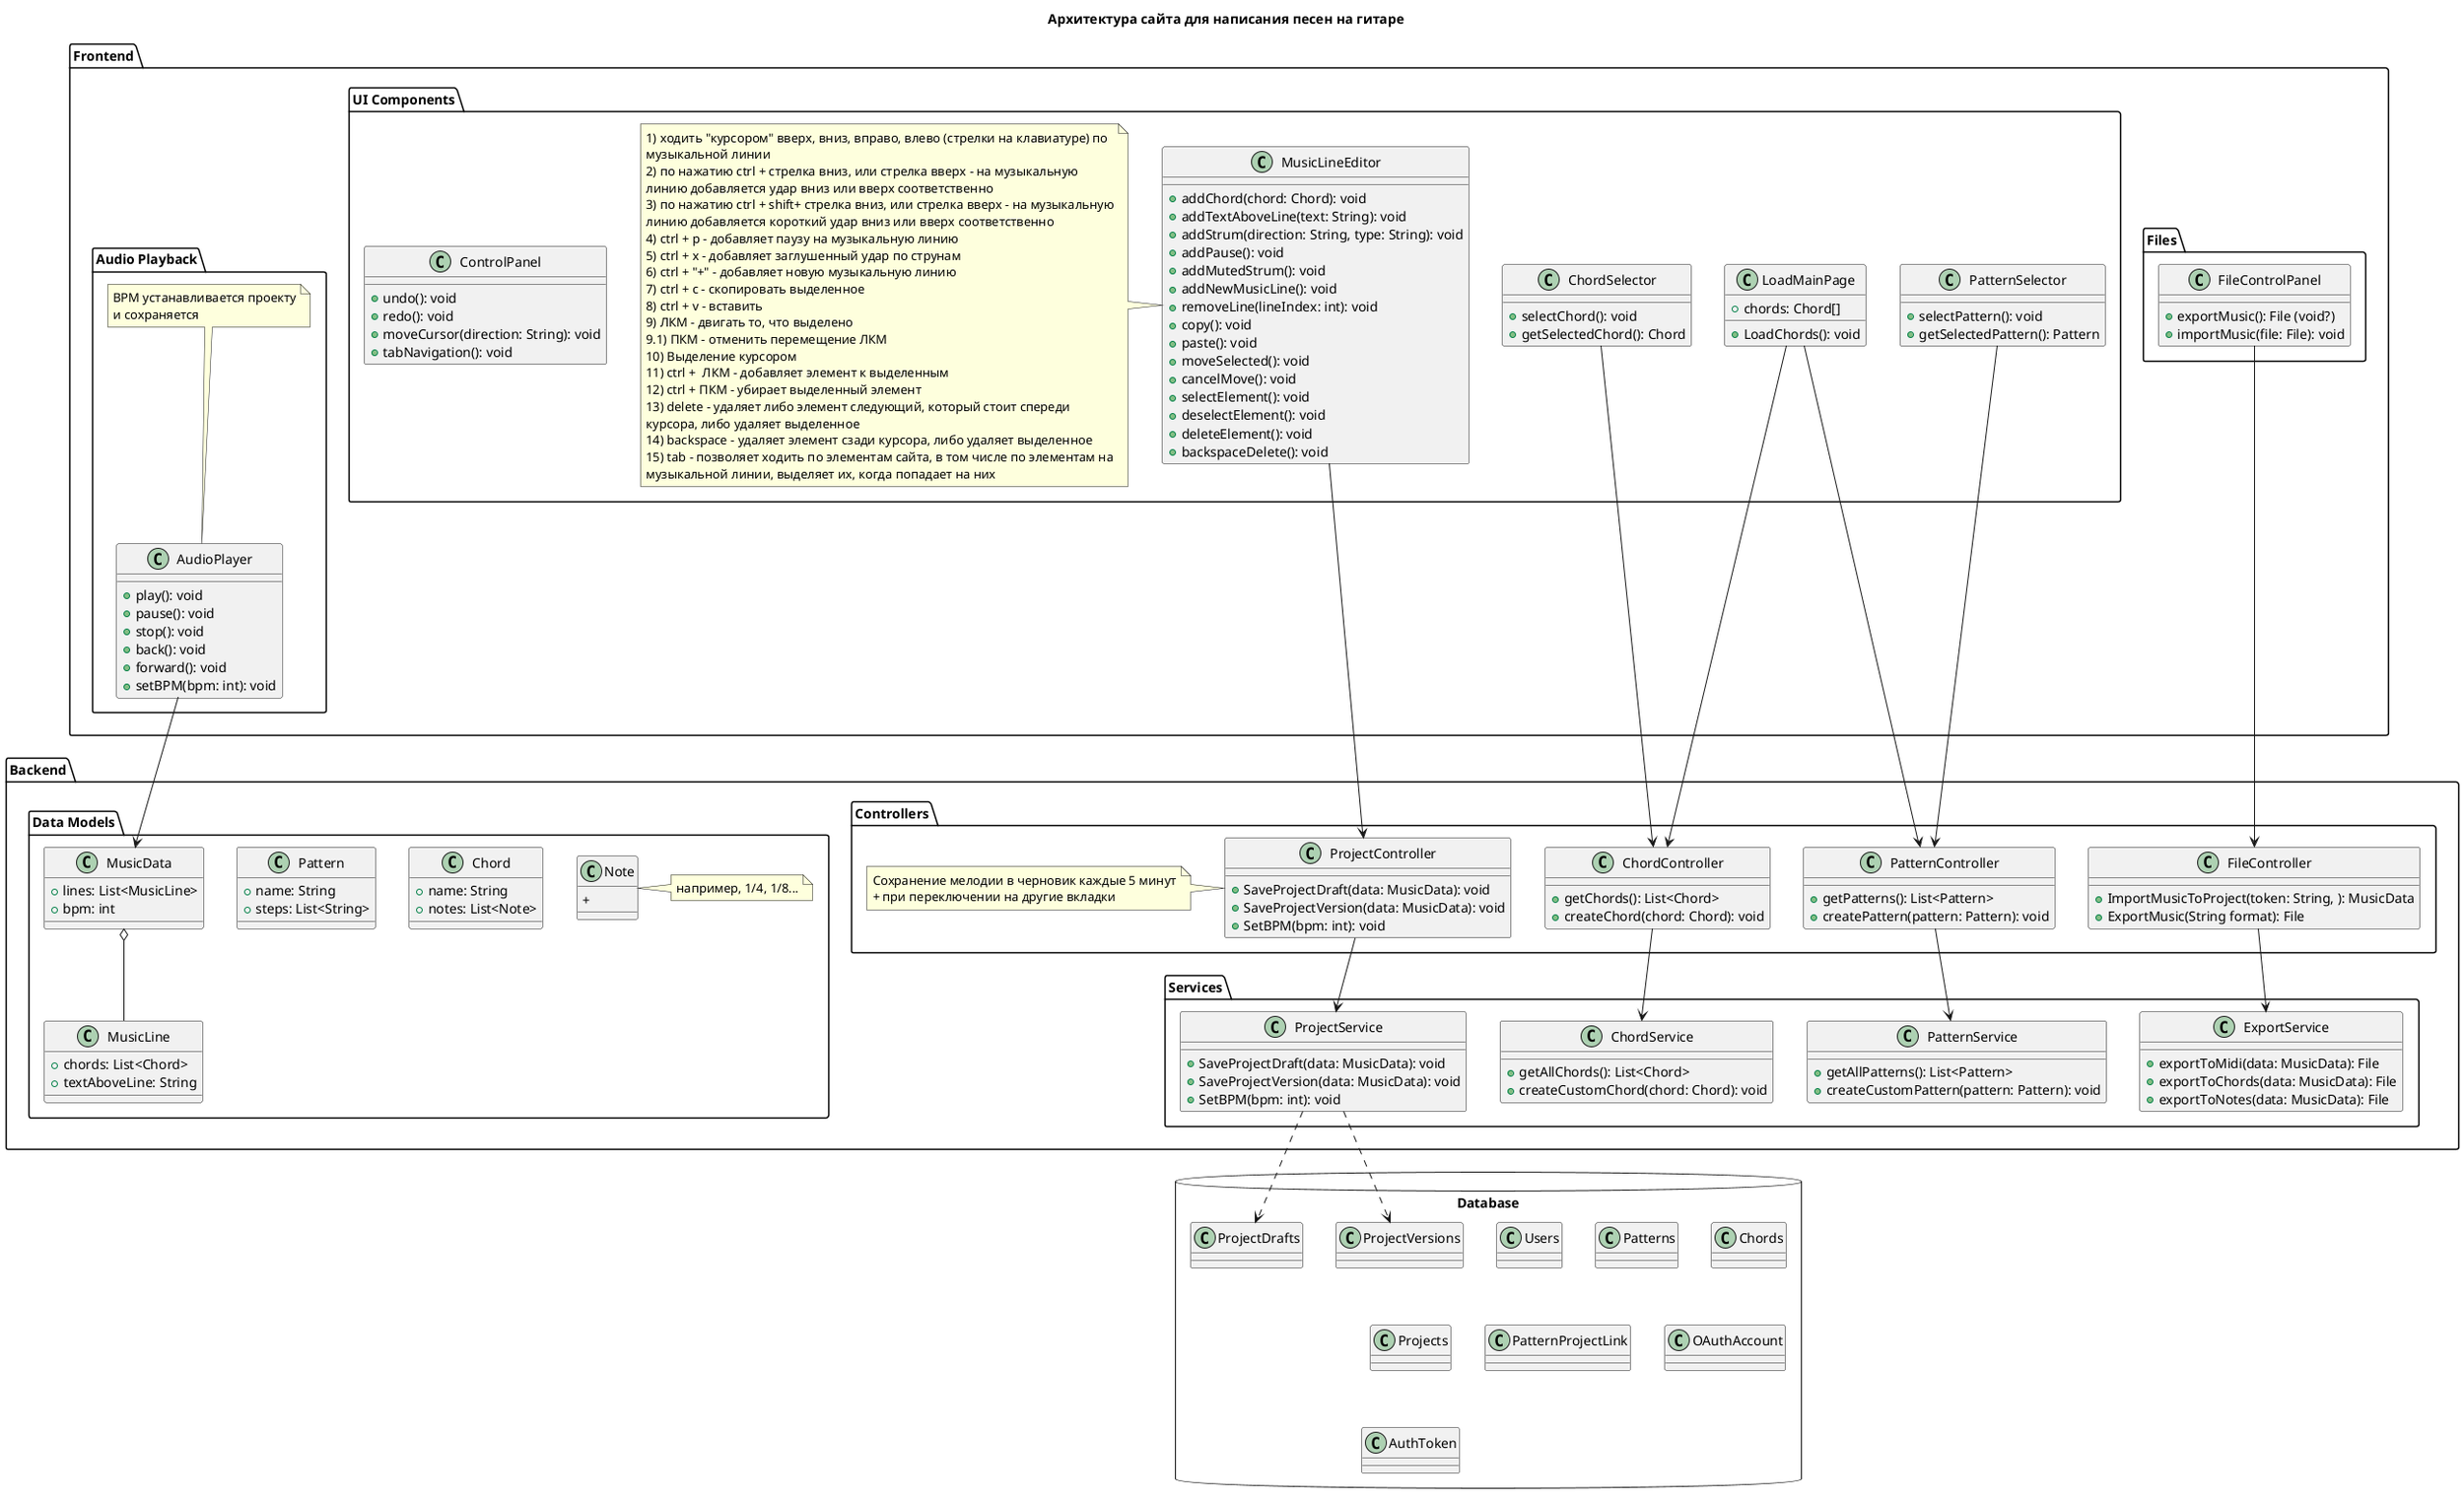 @startuml

<style>
note {
    MaximumWidth 500
}
</style>

title Архитектура сайта для написания песен на гитаре

package "Frontend" {
  package "UI Components" {
    class "LoadMainPage" {
        + chords: Chord[]
        + LoadChords(): void
    }

    class "ChordSelector" {
      + selectChord(): void
      + getSelectedChord(): Chord
    }

    class "PatternSelector" {
      + selectPattern(): void
      + getSelectedPattern(): Pattern
    }

    class "MusicLineEditor" {
      + addChord(chord: Chord): void
      + addTextAboveLine(text: String): void
      + addStrum(direction: String, type: String): void
        + addPause(): void
        + addMutedStrum(): void
        + addNewMusicLine(): void
        + removeLine(lineIndex: int): void
        + copy(): void
        + paste(): void
        + moveSelected(): void
        + cancelMove(): void
        + selectElement(): void
        + deselectElement(): void
        + deleteElement(): void
        + backspaceDelete(): void
    }

    note left
        1) ходить "курсором" вверх, вниз, вправо, влево (стрелки на клавиатуре) по музыкальной линии
        2) по нажатию ctrl + стрелка вниз, или стрелка вверх - на музыкальную линию добавляется удар вниз или вверх соответственно
        3) по нажатию ctrl + shift+ стрелка вниз, или стрелка вверх - на музыкальную линию добавляется короткий удар вниз или вверх соответственно
        4) ctrl + p - добавляет паузу на музыкальную линию
        5) ctrl + x - добавляет заглушенный удар по струнам
        6) ctrl + "+" - добавляет новую музыкальную линию
        7) ctrl + c - скопировать выделенное
        8) ctrl + v - вставить
        9) ЛКМ - двигать то, что выделено
        9.1) ПКМ - отменить перемещение ЛКМ
        10) Выделение курсором
        11) ctrl +  ЛКМ - добавляет элемент к выделенным
        12) ctrl + ПКМ - убирает выделенный элемент
        13) delete - удаляет либо элемент следующий, который стоит спереди курсора, либо удаляет выделенное
        14) backspace - удаляет элемент сзади курсора, либо удаляет выделенное
        15) tab - позволяет ходить по элементам сайта, в том числе по элементам на музыкальной линии, выделяет их, когда попадает на них
        end note

    class "ControlPanel" {
      + undo(): void
      + redo(): void
      + moveCursor(direction: String): void
      + tabNavigation(): void
    }
  }

  package "Audio Playback" {
    class "AudioPlayer" {
      + play(): void
      + pause(): void
      + stop(): void
      + back(): void
      + forward(): void
      + setBPM(bpm: int): void
    }

    note top
    BPM устанавливается проекту
    и сохраняется
    end note
  }

  package "Files" {
    class "FileControlPanel" {
        + exportMusic(): File (void?)
        + importMusic(file: File): void
    }
  }
}

package "Backend" {
  package "Controllers" {
    class "ChordController" {
      + getChords(): List<Chord>
      + createChord(chord: Chord): void
    }

    class "FileController" {
        + ImportMusicToProject(token: String, ): MusicData
        + ExportMusic(String format): File
    }

    class "PatternController" {
      + getPatterns(): List<Pattern>
      + createPattern(pattern: Pattern): void
    }

    class "ProjectController" {
      + SaveProjectDraft(data: MusicData): void
      + SaveProjectVersion(data: MusicData): void
      + SetBPM(bpm: int): void
    }

    note left
    Сохранение мелодии в черновик каждые 5 минут
    + при переключении на другие вкладки
    end note
  }

  package "Services" {
    class ProjectService {
        + SaveProjectDraft(data: MusicData): void
        + SaveProjectVersion(data: MusicData): void
        + SetBPM(bpm: int): void
    }

    class "ChordService" {
      + getAllChords(): List<Chord>
      + createCustomChord(chord: Chord): void
    }

    class "PatternService" {
      + getAllPatterns(): List<Pattern>
      + createCustomPattern(pattern: Pattern): void
    }

    class "ExportService" {
      + exportToMidi(data: MusicData): File
      + exportToChords(data: MusicData): File
      + exportToNotes(data: MusicData): File
    }
  }

  package "Data Models" {
    class "Chord" {
      + name: String
      + notes: List<Note>
    }

    class "Pattern" {
      + name: String
      + steps: List<String>
    }

    class "MusicData" {
      + lines: List<MusicLine>
      + bpm: int
    }

    class "MusicLine" {
      + chords: List<Chord>
      + textAboveLine: String
    }

    class "Note" {
      +
    }

    note right
    например, 1/4, 1/8...
    end note

    MusicData o-- MusicLine
  }
}

package Database <<Database>> {
  class Users
  class Patterns
  class Chords
  class ProjectDrafts
  class Projects
  class ProjectVersions
  class PatternProjectLink
  class OAuthAccount
  class AuthToken
}

"FileControlPanel" --> "FileController"
"ChordSelector" --> "ChordController"
"PatternSelector" --> "PatternController"
"MusicLineEditor" --> "ProjectController"
"AudioPlayer" --> "MusicData"
"ChordController" --> "ChordService"
"PatternController" --> "PatternService"
"FileController" --> "ExportService"

"LoadMainPage" --> "ChordController"
"LoadMainPage" --> "PatternController"
"ProjectController" --> ProjectService

ProjectService ..> ProjectDrafts
ProjectService ..> ProjectVersions
@enduml
